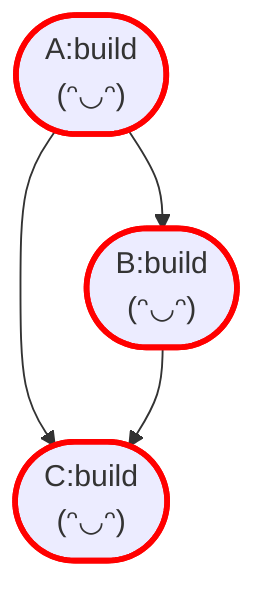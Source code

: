 flowchart TD
classDef forced stroke:red,stroke-width:3px
classDef required stroke:orange,stroke-width:3px
classDef selected stroke:black,stroke-width:3px
A:build(["A:build
(ᵔ◡ᵔ) "])
B:build(["B:build
(ᵔ◡ᵔ) "])
C:build(["C:build
(ᵔ◡ᵔ) "])
A:build --> B:build
A:build --> C:build
class A:build forced
B:build --> C:build
class B:build forced
class C:build forced